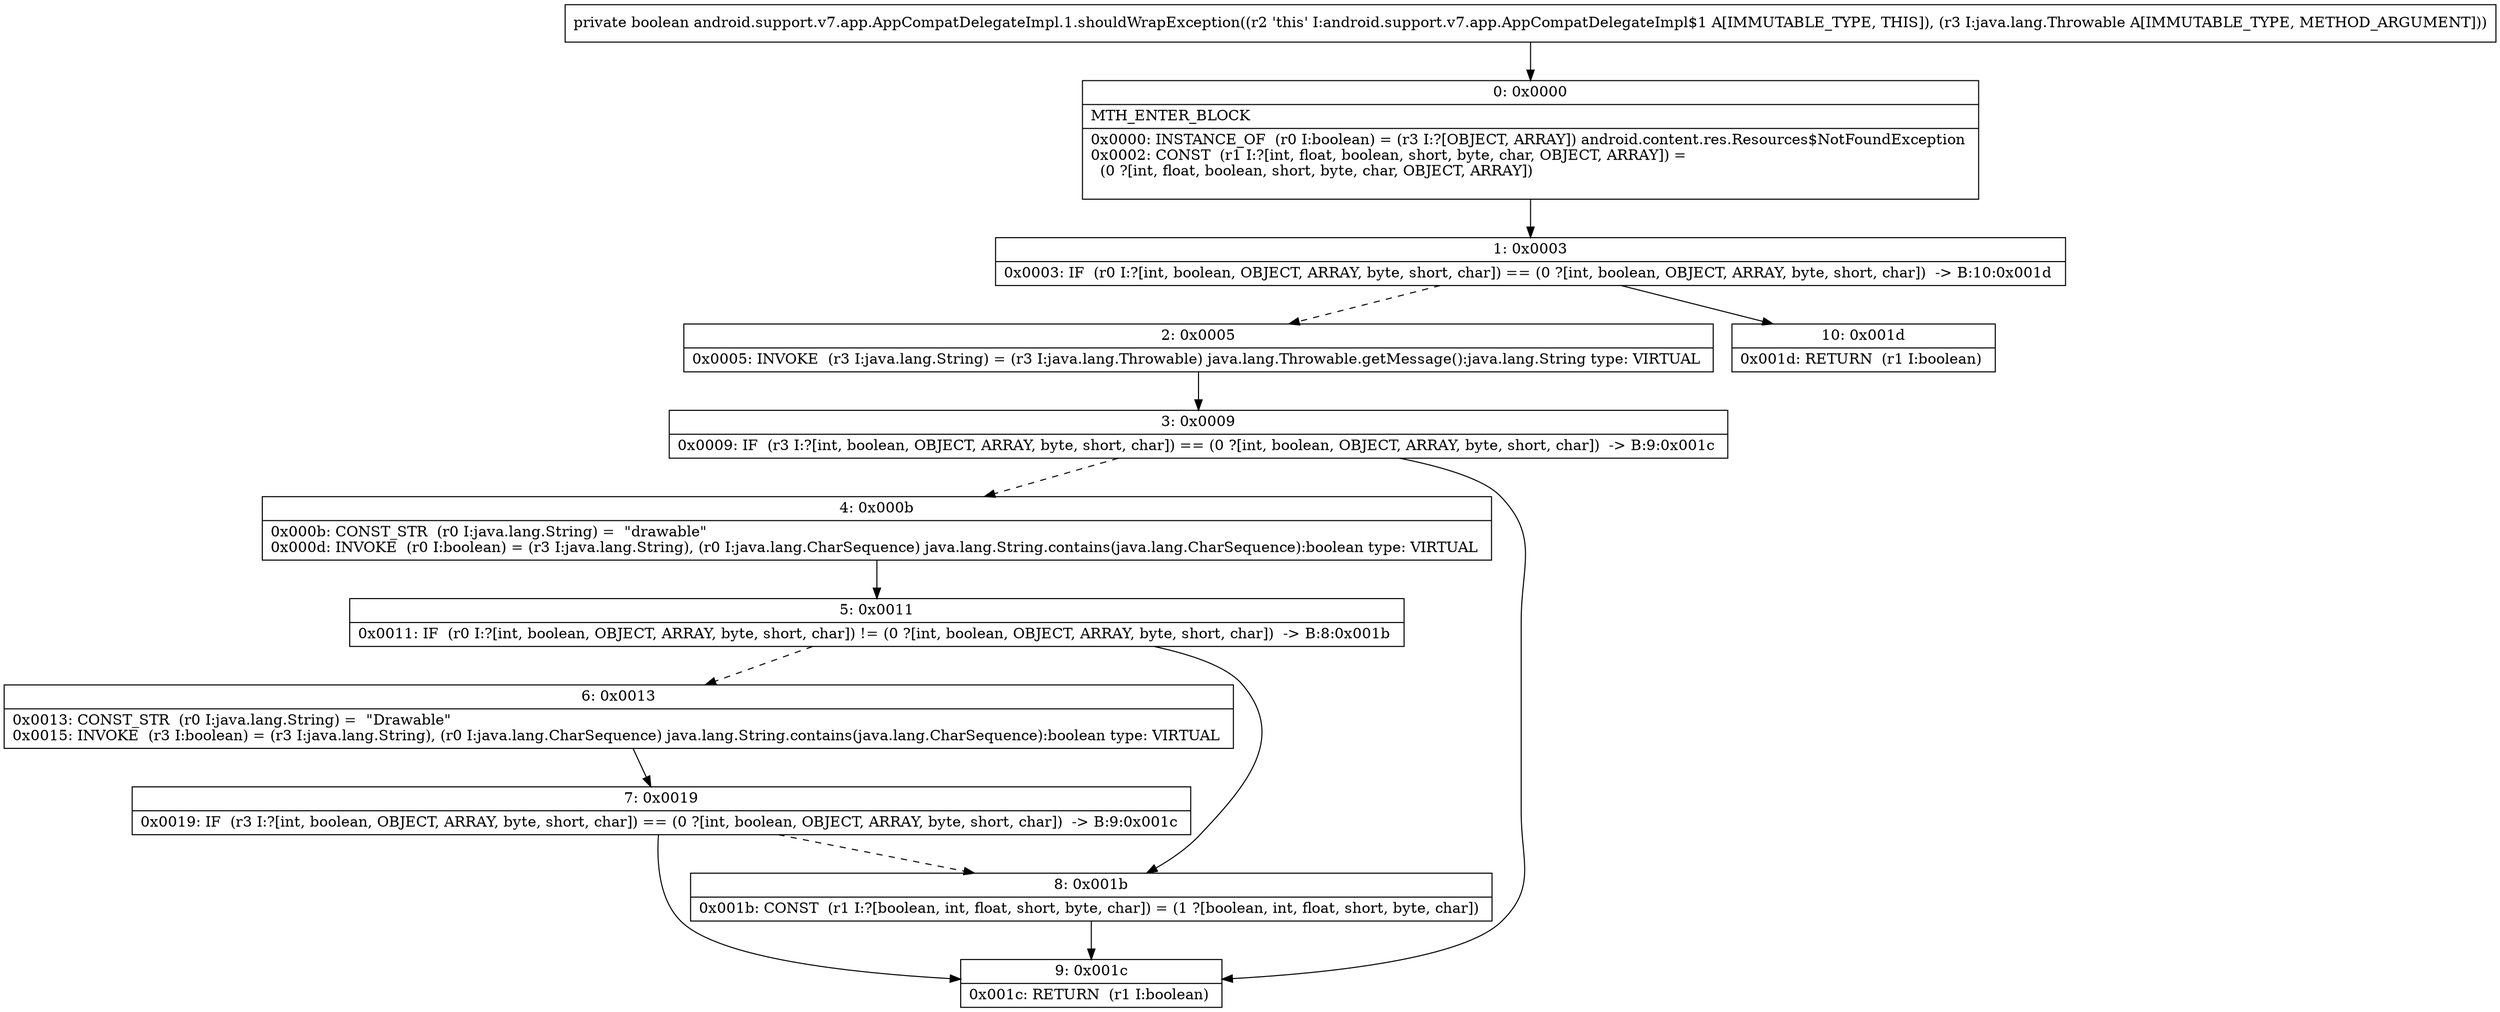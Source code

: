 digraph "CFG forandroid.support.v7.app.AppCompatDelegateImpl.1.shouldWrapException(Ljava\/lang\/Throwable;)Z" {
Node_0 [shape=record,label="{0\:\ 0x0000|MTH_ENTER_BLOCK\l|0x0000: INSTANCE_OF  (r0 I:boolean) = (r3 I:?[OBJECT, ARRAY]) android.content.res.Resources$NotFoundException \l0x0002: CONST  (r1 I:?[int, float, boolean, short, byte, char, OBJECT, ARRAY]) = \l  (0 ?[int, float, boolean, short, byte, char, OBJECT, ARRAY])\l \l}"];
Node_1 [shape=record,label="{1\:\ 0x0003|0x0003: IF  (r0 I:?[int, boolean, OBJECT, ARRAY, byte, short, char]) == (0 ?[int, boolean, OBJECT, ARRAY, byte, short, char])  \-\> B:10:0x001d \l}"];
Node_2 [shape=record,label="{2\:\ 0x0005|0x0005: INVOKE  (r3 I:java.lang.String) = (r3 I:java.lang.Throwable) java.lang.Throwable.getMessage():java.lang.String type: VIRTUAL \l}"];
Node_3 [shape=record,label="{3\:\ 0x0009|0x0009: IF  (r3 I:?[int, boolean, OBJECT, ARRAY, byte, short, char]) == (0 ?[int, boolean, OBJECT, ARRAY, byte, short, char])  \-\> B:9:0x001c \l}"];
Node_4 [shape=record,label="{4\:\ 0x000b|0x000b: CONST_STR  (r0 I:java.lang.String) =  \"drawable\" \l0x000d: INVOKE  (r0 I:boolean) = (r3 I:java.lang.String), (r0 I:java.lang.CharSequence) java.lang.String.contains(java.lang.CharSequence):boolean type: VIRTUAL \l}"];
Node_5 [shape=record,label="{5\:\ 0x0011|0x0011: IF  (r0 I:?[int, boolean, OBJECT, ARRAY, byte, short, char]) != (0 ?[int, boolean, OBJECT, ARRAY, byte, short, char])  \-\> B:8:0x001b \l}"];
Node_6 [shape=record,label="{6\:\ 0x0013|0x0013: CONST_STR  (r0 I:java.lang.String) =  \"Drawable\" \l0x0015: INVOKE  (r3 I:boolean) = (r3 I:java.lang.String), (r0 I:java.lang.CharSequence) java.lang.String.contains(java.lang.CharSequence):boolean type: VIRTUAL \l}"];
Node_7 [shape=record,label="{7\:\ 0x0019|0x0019: IF  (r3 I:?[int, boolean, OBJECT, ARRAY, byte, short, char]) == (0 ?[int, boolean, OBJECT, ARRAY, byte, short, char])  \-\> B:9:0x001c \l}"];
Node_8 [shape=record,label="{8\:\ 0x001b|0x001b: CONST  (r1 I:?[boolean, int, float, short, byte, char]) = (1 ?[boolean, int, float, short, byte, char]) \l}"];
Node_9 [shape=record,label="{9\:\ 0x001c|0x001c: RETURN  (r1 I:boolean) \l}"];
Node_10 [shape=record,label="{10\:\ 0x001d|0x001d: RETURN  (r1 I:boolean) \l}"];
MethodNode[shape=record,label="{private boolean android.support.v7.app.AppCompatDelegateImpl.1.shouldWrapException((r2 'this' I:android.support.v7.app.AppCompatDelegateImpl$1 A[IMMUTABLE_TYPE, THIS]), (r3 I:java.lang.Throwable A[IMMUTABLE_TYPE, METHOD_ARGUMENT])) }"];
MethodNode -> Node_0;
Node_0 -> Node_1;
Node_1 -> Node_2[style=dashed];
Node_1 -> Node_10;
Node_2 -> Node_3;
Node_3 -> Node_4[style=dashed];
Node_3 -> Node_9;
Node_4 -> Node_5;
Node_5 -> Node_6[style=dashed];
Node_5 -> Node_8;
Node_6 -> Node_7;
Node_7 -> Node_8[style=dashed];
Node_7 -> Node_9;
Node_8 -> Node_9;
}

